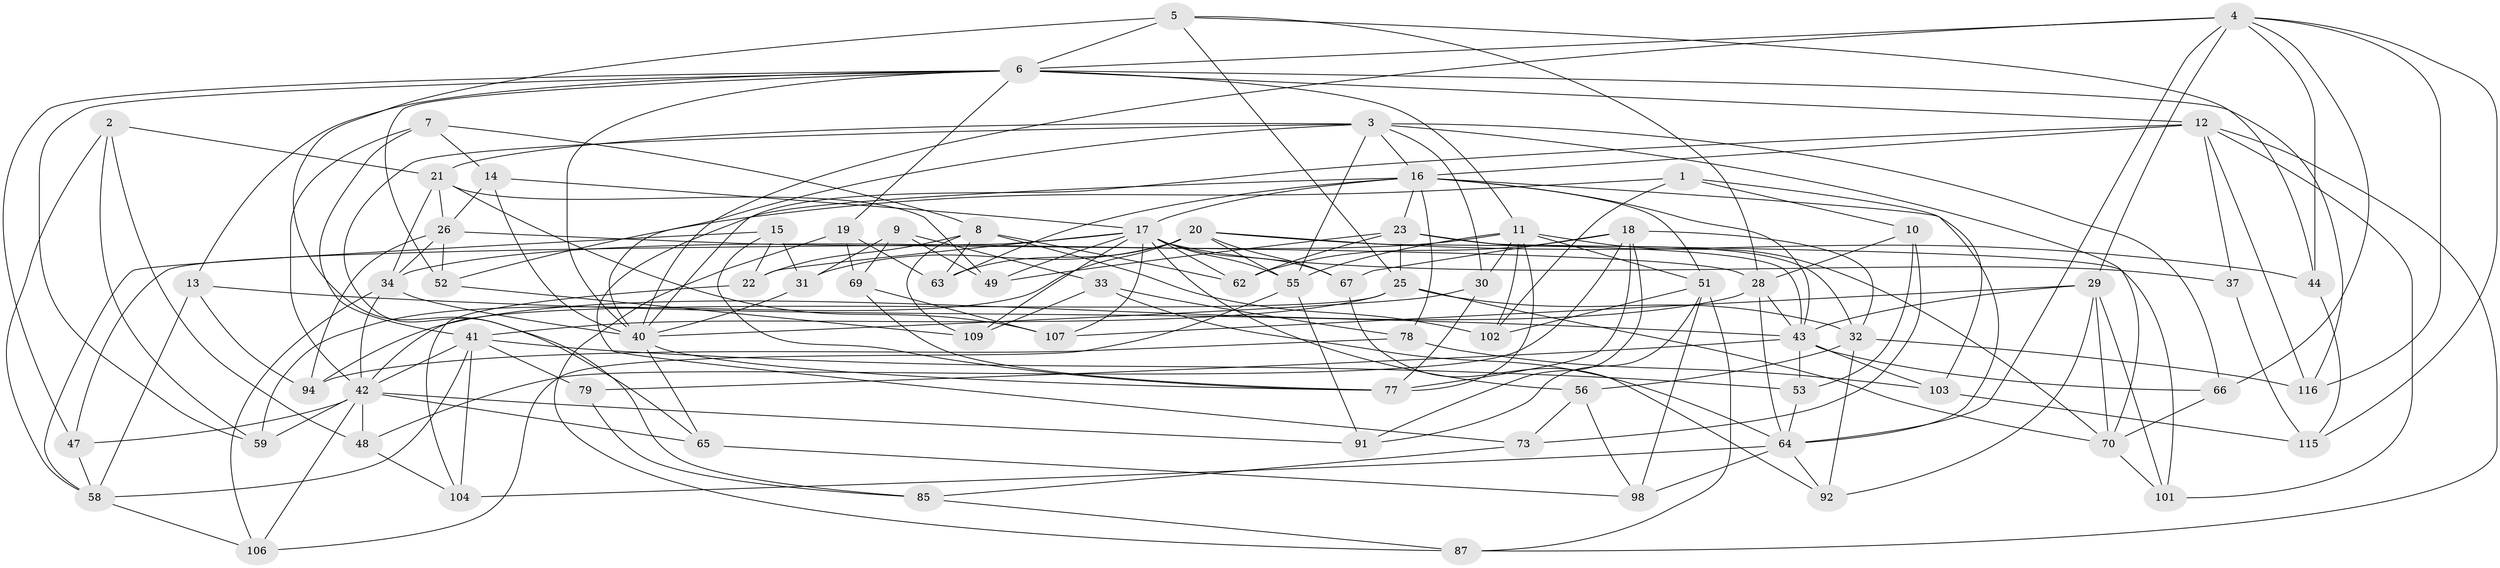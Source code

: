 // original degree distribution, {4: 1.0}
// Generated by graph-tools (version 1.1) at 2025/20/03/04/25 18:20:30]
// undirected, 75 vertices, 196 edges
graph export_dot {
graph [start="1"]
  node [color=gray90,style=filled];
  1;
  2;
  3 [super="+76+108"];
  4 [super="+90+105"];
  5 [super="+46"];
  6 [super="+111+35+24"];
  7;
  8 [super="+27"];
  9;
  10;
  11 [super="+95"];
  12 [super="+54"];
  13;
  14;
  15;
  16 [super="+86+60"];
  17 [super="+118+96"];
  18 [super="+84"];
  19;
  20 [super="+45"];
  21 [super="+36"];
  22;
  23 [super="+117"];
  25 [super="+120"];
  26 [super="+38"];
  28 [super="+88"];
  29 [super="+97"];
  30;
  31;
  32 [super="+72"];
  33;
  34 [super="+61"];
  37;
  40 [super="+68+50"];
  41 [super="+82"];
  42 [super="+81+121+57"];
  43 [super="+74"];
  44;
  47;
  48;
  49;
  51 [super="+125"];
  52;
  53;
  55 [super="+75"];
  56;
  58 [super="+119"];
  59;
  62;
  63;
  64 [super="+80"];
  65;
  66;
  67;
  69;
  70 [super="+114"];
  73;
  77 [super="+112"];
  78;
  79;
  85;
  87;
  91;
  92;
  94;
  98;
  101;
  102;
  103;
  104;
  106;
  107;
  109;
  115;
  116;
  1 -- 10;
  1 -- 52;
  1 -- 102;
  1 -- 103;
  2 -- 59;
  2 -- 48;
  2 -- 21;
  2 -- 58;
  3 -- 16;
  3 -- 70;
  3 -- 85;
  3 -- 30;
  3 -- 40;
  3 -- 66;
  3 -- 55;
  3 -- 21;
  4 -- 44;
  4 -- 64;
  4 -- 116;
  4 -- 29;
  4 -- 6;
  4 -- 40;
  4 -- 66;
  4 -- 115;
  5 -- 44;
  5 -- 6 [weight=2];
  5 -- 25;
  5 -- 65;
  5 -- 28;
  6 -- 47;
  6 -- 40;
  6 -- 19;
  6 -- 52;
  6 -- 59;
  6 -- 13;
  6 -- 11;
  6 -- 116;
  6 -- 12;
  7 -- 41;
  7 -- 8;
  7 -- 14;
  7 -- 42;
  8 -- 102;
  8 -- 109;
  8 -- 62;
  8 -- 22;
  8 -- 63;
  9 -- 33;
  9 -- 49;
  9 -- 69;
  9 -- 31;
  10 -- 73;
  10 -- 53;
  10 -- 28;
  11 -- 102;
  11 -- 51;
  11 -- 77;
  11 -- 34;
  11 -- 30;
  11 -- 70;
  11 -- 55;
  12 -- 87;
  12 -- 116;
  12 -- 40;
  12 -- 16;
  12 -- 37 [weight=2];
  12 -- 101;
  13 -- 94;
  13 -- 58;
  13 -- 43;
  14 -- 26;
  14 -- 17;
  14 -- 40;
  15 -- 77;
  15 -- 22;
  15 -- 31;
  15 -- 58;
  16 -- 73;
  16 -- 78;
  16 -- 17;
  16 -- 51;
  16 -- 23;
  16 -- 43;
  16 -- 63;
  16 -- 64;
  17 -- 37;
  17 -- 109;
  17 -- 107;
  17 -- 49;
  17 -- 47;
  17 -- 67;
  17 -- 22;
  17 -- 55;
  17 -- 56;
  17 -- 62;
  18 -- 67;
  18 -- 91;
  18 -- 48;
  18 -- 32;
  18 -- 77;
  18 -- 62;
  19 -- 69;
  19 -- 87;
  19 -- 63;
  20 -- 43 [weight=2];
  20 -- 67;
  20 -- 63;
  20 -- 59;
  20 -- 44;
  20 -- 31;
  20 -- 55;
  21 -- 107;
  21 -- 34;
  21 -- 49;
  21 -- 26;
  22 -- 104;
  23 -- 25;
  23 -- 32;
  23 -- 49;
  23 -- 101;
  23 -- 62;
  25 -- 70;
  25 -- 42;
  25 -- 32;
  25 -- 41;
  26 -- 28;
  26 -- 94;
  26 -- 34;
  26 -- 52;
  28 -- 64;
  28 -- 94;
  28 -- 43;
  29 -- 107;
  29 -- 101;
  29 -- 92;
  29 -- 70;
  29 -- 43;
  30 -- 40;
  30 -- 77;
  31 -- 40;
  32 -- 92;
  32 -- 56;
  32 -- 116;
  33 -- 78;
  33 -- 109;
  33 -- 64;
  34 -- 106;
  34 -- 40;
  34 -- 42;
  37 -- 115;
  40 -- 65;
  40 -- 77;
  41 -- 79 [weight=2];
  41 -- 42;
  41 -- 53;
  41 -- 104;
  41 -- 58;
  42 -- 48;
  42 -- 106;
  42 -- 65;
  42 -- 47;
  42 -- 91;
  42 -- 59;
  43 -- 79;
  43 -- 66;
  43 -- 53;
  43 -- 103;
  44 -- 115;
  47 -- 58;
  48 -- 104;
  51 -- 98;
  51 -- 91;
  51 -- 102;
  51 -- 87;
  52 -- 109;
  53 -- 64;
  55 -- 106;
  55 -- 91;
  56 -- 73;
  56 -- 98;
  58 -- 106;
  64 -- 104;
  64 -- 98;
  64 -- 92;
  65 -- 98;
  66 -- 70;
  67 -- 92;
  69 -- 107;
  69 -- 77;
  70 -- 101;
  73 -- 85;
  78 -- 94;
  78 -- 103;
  79 -- 85;
  85 -- 87;
  103 -- 115;
}
